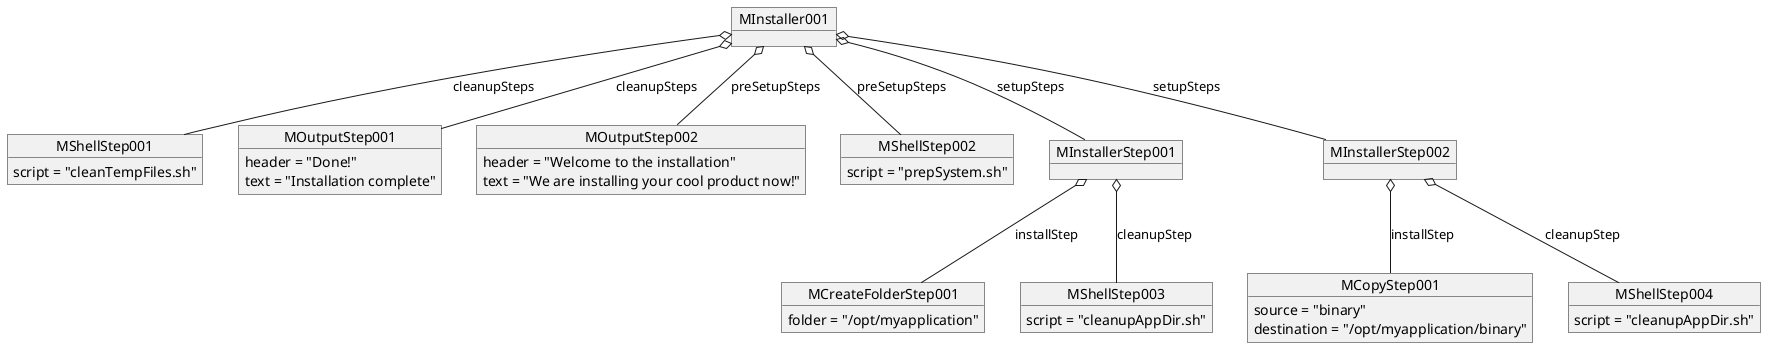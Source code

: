 @startuml
object MInstaller001

object MShellStep001{
	script = "cleanTempFiles.sh"
}

MInstaller001 o-- MShellStep001 : cleanupSteps
object MOutputStep001{
	header = "Done!"
	text = "Installation complete"
}

MInstaller001 o-- MOutputStep001 : cleanupSteps
object MOutputStep002{
	header = "Welcome to the installation"
	text = "We are installing your cool product now!"
}

MInstaller001 o-- MOutputStep002 : preSetupSteps
object MShellStep002{
	script = "prepSystem.sh"
}

MInstaller001 o-- MShellStep002 : preSetupSteps
object MInstallerStep001

object MCreateFolderStep001{
	folder = "/opt/myapplication"
}

MInstallerStep001 o-- MCreateFolderStep001 : installStep
object MShellStep003{
	script = "cleanupAppDir.sh"
}

MInstallerStep001 o-- MShellStep003 : cleanupStep
MInstaller001 o-- MInstallerStep001 : setupSteps
object MInstallerStep002

object MCopyStep001{
	source = "binary"
	destination = "/opt/myapplication/binary"
}

MInstallerStep002 o-- MCopyStep001 : installStep
object MShellStep004{
	script = "cleanupAppDir.sh"
}

MInstallerStep002 o-- MShellStep004 : cleanupStep
MInstaller001 o-- MInstallerStep002 : setupSteps
@enduml
